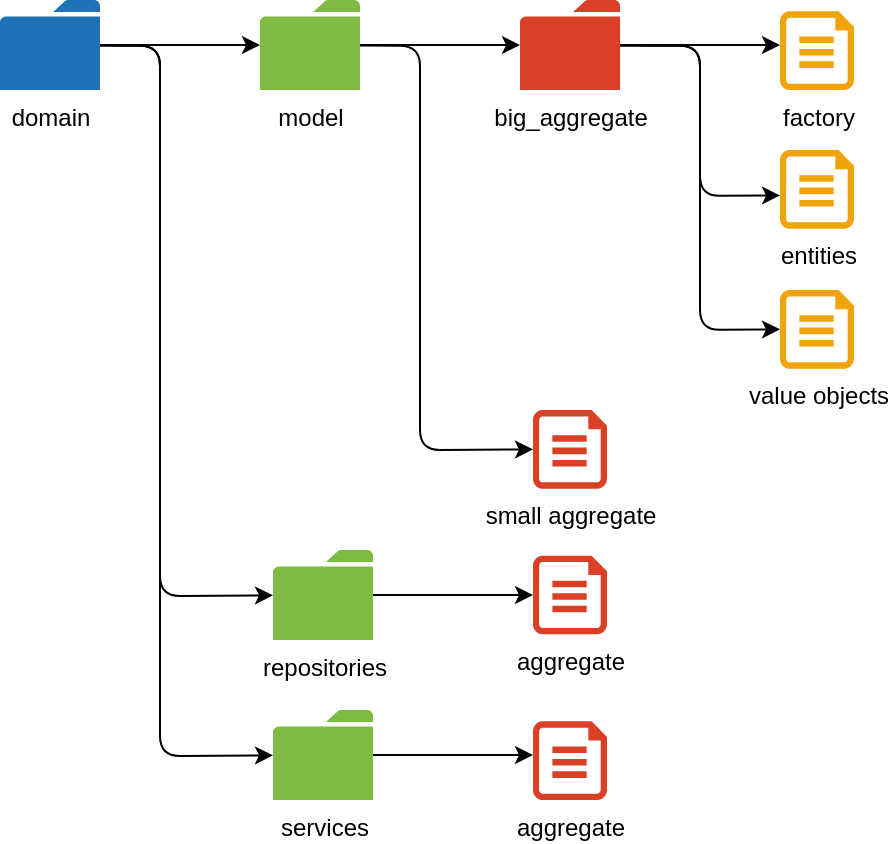 <mxfile version="14.6.13" type="device"><diagram id="F4tvb7bBwqbY0DbsyaL_" name="Page-1"><mxGraphModel dx="519" dy="298" grid="1" gridSize="10" guides="1" tooltips="1" connect="1" arrows="1" fold="1" page="1" pageScale="1" pageWidth="827" pageHeight="1169" math="0" shadow="0"><root><mxCell id="0"/><mxCell id="1" parent="0"/><mxCell id="3q3rUZFxcjddb_fhW5vm-3" value="model" style="pointerEvents=1;shadow=0;dashed=0;html=1;strokeColor=none;labelPosition=center;verticalLabelPosition=bottom;verticalAlign=top;outlineConnect=0;align=center;shape=mxgraph.office.concepts.folder;fillColor=#7FBA42;" vertex="1" parent="1"><mxGeometry x="360" y="115" width="50" height="45" as="geometry"/></mxCell><mxCell id="3q3rUZFxcjddb_fhW5vm-4" value="domain" style="pointerEvents=1;shadow=0;dashed=0;html=1;strokeColor=none;labelPosition=center;verticalLabelPosition=bottom;verticalAlign=top;outlineConnect=0;align=center;shape=mxgraph.office.concepts.folder;fillColor=#2072B8;" vertex="1" parent="1"><mxGeometry x="230" y="115" width="50" height="45" as="geometry"/></mxCell><mxCell id="3q3rUZFxcjddb_fhW5vm-5" value="services" style="pointerEvents=1;shadow=0;dashed=0;html=1;strokeColor=none;labelPosition=center;verticalLabelPosition=bottom;verticalAlign=top;outlineConnect=0;align=center;shape=mxgraph.office.concepts.folder;fillColor=#7FBA42;" vertex="1" parent="1"><mxGeometry x="366.5" y="470" width="50" height="45" as="geometry"/></mxCell><mxCell id="3q3rUZFxcjddb_fhW5vm-6" value="repositories" style="pointerEvents=1;shadow=0;dashed=0;html=1;strokeColor=none;labelPosition=center;verticalLabelPosition=bottom;verticalAlign=top;outlineConnect=0;align=center;shape=mxgraph.office.concepts.folder;fillColor=#7FBA42;" vertex="1" parent="1"><mxGeometry x="366.5" y="390" width="50" height="45" as="geometry"/></mxCell><mxCell id="3q3rUZFxcjddb_fhW5vm-7" value="big_aggregate" style="pointerEvents=1;shadow=0;dashed=0;html=1;strokeColor=none;labelPosition=center;verticalLabelPosition=bottom;verticalAlign=top;outlineConnect=0;align=center;shape=mxgraph.office.concepts.folder;fillColor=#DA4026;" vertex="1" parent="1"><mxGeometry x="490" y="115" width="50" height="45" as="geometry"/></mxCell><mxCell id="3q3rUZFxcjddb_fhW5vm-11" value="" style="endArrow=classic;html=1;" edge="1" parent="1" source="3q3rUZFxcjddb_fhW5vm-4" target="3q3rUZFxcjddb_fhW5vm-3"><mxGeometry width="50" height="50" relative="1" as="geometry"><mxPoint x="300" y="270" as="sourcePoint"/><mxPoint x="350" y="220" as="targetPoint"/></mxGeometry></mxCell><mxCell id="3q3rUZFxcjddb_fhW5vm-12" value="" style="endArrow=classic;html=1;" edge="1" parent="1" source="3q3rUZFxcjddb_fhW5vm-3" target="3q3rUZFxcjddb_fhW5vm-7"><mxGeometry width="50" height="50" relative="1" as="geometry"><mxPoint x="420" y="147.5" as="sourcePoint"/><mxPoint x="500" y="147.5" as="targetPoint"/></mxGeometry></mxCell><mxCell id="3q3rUZFxcjddb_fhW5vm-13" value="" style="endArrow=classic;html=1;" edge="1" parent="1" source="3q3rUZFxcjddb_fhW5vm-7"><mxGeometry width="50" height="50" relative="1" as="geometry"><mxPoint x="420" y="147.5" as="sourcePoint"/><mxPoint x="620" y="137.5" as="targetPoint"/></mxGeometry></mxCell><mxCell id="3q3rUZFxcjddb_fhW5vm-14" value="" style="endArrow=classic;html=1;" edge="1" parent="1" source="3q3rUZFxcjddb_fhW5vm-7"><mxGeometry width="50" height="50" relative="1" as="geometry"><mxPoint x="550" y="147.5" as="sourcePoint"/><mxPoint x="620" y="212.692" as="targetPoint"/><Array as="points"><mxPoint x="580" y="138"/><mxPoint x="580" y="213"/></Array></mxGeometry></mxCell><mxCell id="3q3rUZFxcjddb_fhW5vm-15" value="" style="endArrow=classic;html=1;entryX=0;entryY=0.5;entryDx=0;entryDy=0;entryPerimeter=0;" edge="1" parent="1" source="3q3rUZFxcjddb_fhW5vm-7" target="3q3rUZFxcjddb_fhW5vm-29"><mxGeometry width="50" height="50" relative="1" as="geometry"><mxPoint x="560" y="157.5" as="sourcePoint"/><mxPoint x="620" y="287.692" as="targetPoint"/><Array as="points"><mxPoint x="580" y="138"/><mxPoint x="580" y="280"/></Array></mxGeometry></mxCell><mxCell id="3q3rUZFxcjddb_fhW5vm-19" value="" style="endArrow=classic;html=1;" edge="1" parent="1" source="3q3rUZFxcjddb_fhW5vm-4" target="3q3rUZFxcjddb_fhW5vm-6"><mxGeometry width="50" height="50" relative="1" as="geometry"><mxPoint x="290" y="147.5" as="sourcePoint"/><mxPoint x="370" y="147.5" as="targetPoint"/><Array as="points"><mxPoint x="310" y="138"/><mxPoint x="310" y="413"/></Array></mxGeometry></mxCell><mxCell id="3q3rUZFxcjddb_fhW5vm-20" value="" style="endArrow=classic;html=1;" edge="1" parent="1" source="3q3rUZFxcjddb_fhW5vm-4" target="3q3rUZFxcjddb_fhW5vm-5"><mxGeometry width="50" height="50" relative="1" as="geometry"><mxPoint x="300" y="157.5" as="sourcePoint"/><mxPoint x="380" y="157.5" as="targetPoint"/><Array as="points"><mxPoint x="310" y="138"/><mxPoint x="310" y="493"/></Array></mxGeometry></mxCell><mxCell id="3q3rUZFxcjddb_fhW5vm-23" value="" style="endArrow=classic;html=1;" edge="1" parent="1" source="3q3rUZFxcjddb_fhW5vm-6"><mxGeometry width="50" height="50" relative="1" as="geometry"><mxPoint x="420.5" y="320" as="sourcePoint"/><mxPoint x="496.5" y="412.5" as="targetPoint"/></mxGeometry></mxCell><mxCell id="3q3rUZFxcjddb_fhW5vm-24" value="" style="endArrow=classic;html=1;" edge="1" parent="1" source="3q3rUZFxcjddb_fhW5vm-5"><mxGeometry width="50" height="50" relative="1" as="geometry"><mxPoint x="420.5" y="460" as="sourcePoint"/><mxPoint x="496.5" y="492.5" as="targetPoint"/></mxGeometry></mxCell><mxCell id="3q3rUZFxcjddb_fhW5vm-26" value="factory" style="aspect=fixed;pointerEvents=1;shadow=0;dashed=0;html=1;labelPosition=center;verticalLabelPosition=bottom;verticalAlign=top;align=center;fillColor=#f0a30a;shape=mxgraph.azure.file;fontColor=#000000;strokeColor=none;" vertex="1" parent="1"><mxGeometry x="620" y="120.64" width="37" height="39.36" as="geometry"/></mxCell><mxCell id="3q3rUZFxcjddb_fhW5vm-28" value="entities" style="aspect=fixed;pointerEvents=1;shadow=0;dashed=0;html=1;labelPosition=center;verticalLabelPosition=bottom;verticalAlign=top;align=center;fillColor=#f0a30a;shape=mxgraph.azure.file;fontColor=#000000;strokeColor=none;" vertex="1" parent="1"><mxGeometry x="620" y="190" width="37" height="39.36" as="geometry"/></mxCell><mxCell id="3q3rUZFxcjddb_fhW5vm-29" value="value objects" style="aspect=fixed;pointerEvents=1;shadow=0;dashed=0;html=1;labelPosition=center;verticalLabelPosition=bottom;verticalAlign=top;align=center;fillColor=#f0a30a;shape=mxgraph.azure.file;fontColor=#000000;strokeColor=none;" vertex="1" parent="1"><mxGeometry x="620" y="260" width="37" height="39.36" as="geometry"/></mxCell><mxCell id="3q3rUZFxcjddb_fhW5vm-30" value="&lt;font color=&quot;#000000&quot;&gt;aggregate&lt;/font&gt;" style="aspect=fixed;pointerEvents=1;shadow=0;dashed=0;html=1;labelPosition=center;verticalLabelPosition=bottom;verticalAlign=top;align=center;shape=mxgraph.azure.file;fontColor=#ffffff;strokeColor=none;fillColor=#DA4026;" vertex="1" parent="1"><mxGeometry x="496.5" y="392.82" width="37" height="39.36" as="geometry"/></mxCell><mxCell id="3q3rUZFxcjddb_fhW5vm-31" value="&lt;font color=&quot;#000000&quot;&gt;aggregate&lt;/font&gt;" style="aspect=fixed;pointerEvents=1;shadow=0;dashed=0;html=1;labelPosition=center;verticalLabelPosition=bottom;verticalAlign=top;align=center;shape=mxgraph.azure.file;fontColor=#ffffff;strokeColor=none;fillColor=#DA4026;" vertex="1" parent="1"><mxGeometry x="496.5" y="475.64" width="37" height="39.36" as="geometry"/></mxCell><mxCell id="3q3rUZFxcjddb_fhW5vm-32" value="&lt;font color=&quot;#000000&quot;&gt;small aggregate&lt;/font&gt;" style="aspect=fixed;pointerEvents=1;shadow=0;dashed=0;html=1;labelPosition=center;verticalLabelPosition=bottom;verticalAlign=top;align=center;shape=mxgraph.azure.file;fontColor=#ffffff;strokeColor=none;fillColor=#DA4026;" vertex="1" parent="1"><mxGeometry x="496.5" y="320" width="37" height="39.36" as="geometry"/></mxCell><mxCell id="3q3rUZFxcjddb_fhW5vm-33" value="" style="endArrow=classic;html=1;entryX=0;entryY=0.5;entryDx=0;entryDy=0;entryPerimeter=0;" edge="1" parent="1" source="3q3rUZFxcjddb_fhW5vm-3" target="3q3rUZFxcjddb_fhW5vm-32"><mxGeometry width="50" height="50" relative="1" as="geometry"><mxPoint x="420" y="147.5" as="sourcePoint"/><mxPoint x="500" y="147.5" as="targetPoint"/><Array as="points"><mxPoint x="440" y="138"/><mxPoint x="440" y="340"/></Array></mxGeometry></mxCell></root></mxGraphModel></diagram></mxfile>